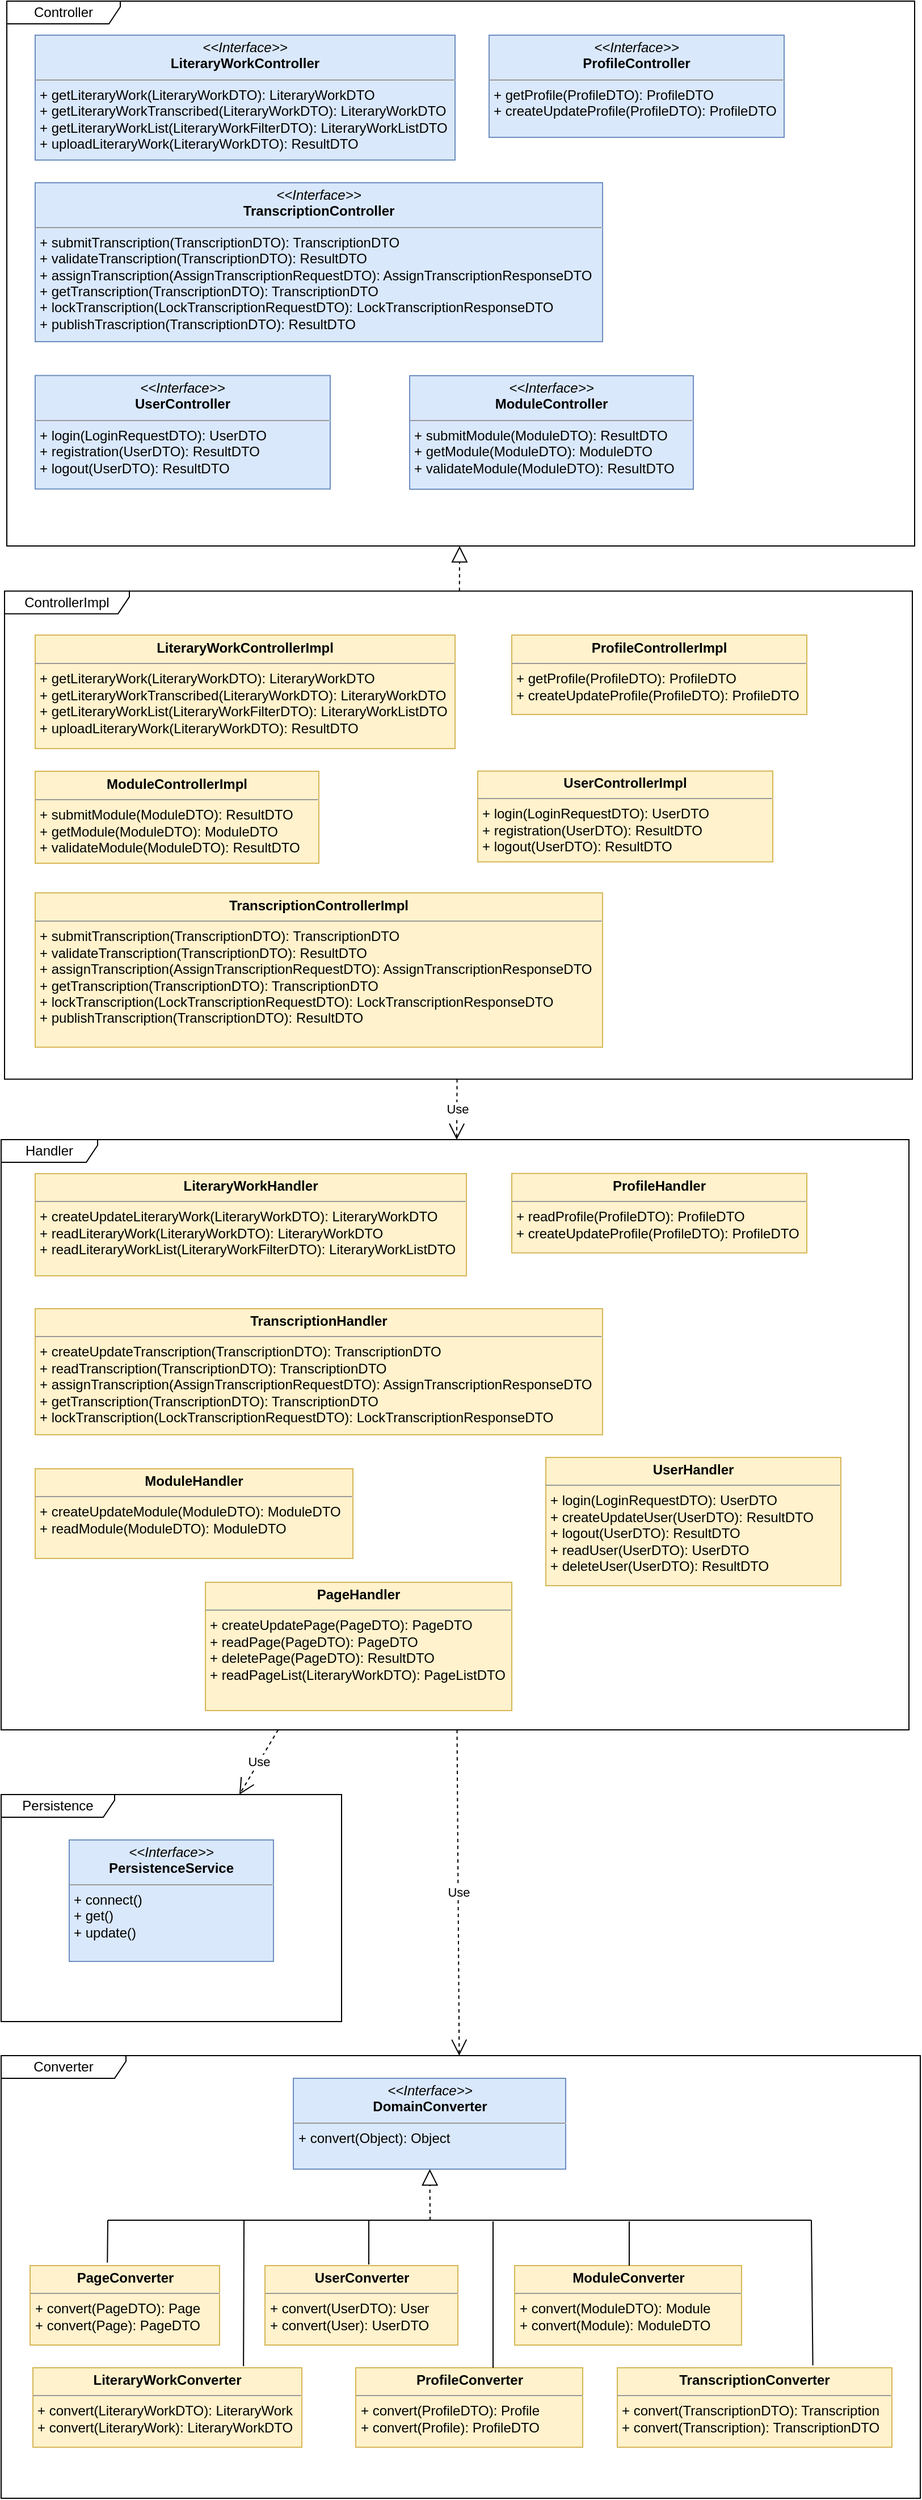 <mxfile version="10.5.8" type="device"><diagram id="q4cFodYw-TBzlHbiW_eS" name="Page-1"><mxGraphModel dx="1010" dy="582" grid="1" gridSize="10" guides="1" tooltips="1" connect="1" arrows="1" fold="1" page="1" pageScale="1" pageWidth="827" pageHeight="1169" math="0" shadow="0"><root><mxCell id="0"/><mxCell id="1" parent="0"/><mxCell id="9nqBZvQwRrFpqeL6nFMv-11" value="&lt;p style=&quot;margin: 0px ; margin-top: 4px ; text-align: center&quot;&gt;&lt;i&gt;&amp;lt;&amp;lt;Interface&amp;gt;&amp;gt;&lt;/i&gt;&lt;br&gt;&lt;b&gt;LiteraryWorkController&lt;/b&gt;&lt;/p&gt;&lt;hr size=&quot;1&quot;&gt;&lt;p style=&quot;margin: 0px ; margin-left: 4px&quot;&gt;+ getLiteraryWork(LiteraryWorkDTO): LiteraryWorkDTO&lt;br&gt;+ getLiteraryWorkTranscribed(LiteraryWorkDTO): LiteraryWorkDTO&lt;/p&gt;&lt;p style=&quot;margin: 0px ; margin-left: 4px&quot;&gt;+ getLiteraryWorkList(LiteraryWorkFilterDTO): LiteraryWorkListDTO&lt;/p&gt;&lt;p style=&quot;margin: 0px ; margin-left: 4px&quot;&gt;+&amp;nbsp;uploadLiteraryWork(LiteraryWorkDTO):&amp;nbsp;ResultDTO&lt;/p&gt;&lt;p&gt;&lt;br&gt;&lt;/p&gt;" style="verticalAlign=top;align=left;overflow=fill;fontSize=12;fontFamily=Helvetica;html=1;fillColor=#dae8fc;strokeColor=#6c8ebf;" parent="1" vertex="1"><mxGeometry x="40" y="50" width="370" height="110" as="geometry"/></mxCell><mxCell id="9nqBZvQwRrFpqeL6nFMv-12" value="&lt;p style=&quot;margin: 0px ; margin-top: 4px ; text-align: center&quot;&gt;&lt;b&gt;LiteraryWorkControllerImpl&lt;/b&gt;&lt;/p&gt;&lt;hr size=&quot;1&quot;&gt;&lt;p style=&quot;margin: 0px ; margin-left: 4px&quot;&gt;&lt;span&gt;+ getLiteraryWork(LiteraryWorkDTO): LiteraryWorkDTO&lt;/span&gt;&lt;/p&gt;&lt;p style=&quot;margin: 0px ; margin-left: 4px&quot;&gt;+ getLiteraryWorkTranscribed(LiteraryWorkDTO): LiteraryWorkDTO&lt;span&gt;&lt;br&gt;&lt;/span&gt;&lt;/p&gt;&lt;p style=&quot;margin: 0px ; margin-left: 4px&quot;&gt;&lt;span&gt;+ getLiteraryWorkList(LiteraryWorkFilterDTO): LiteraryWorkListDTO&lt;/span&gt;&lt;/p&gt;&lt;p style=&quot;margin: 0px ; margin-left: 4px&quot;&gt;&lt;span&gt;+&amp;nbsp;uploadLiteraryWork(LiteraryWorkDTO):&amp;nbsp;ResultDTO&lt;/span&gt;&lt;/p&gt;&lt;div&gt;&lt;span&gt;&lt;br&gt;&lt;/span&gt;&lt;/div&gt;&lt;div&gt;&lt;span&gt;&lt;br&gt;&lt;/span&gt;&lt;/div&gt;&lt;p&gt;&lt;span&gt;&lt;br&gt;&lt;/span&gt;&lt;/p&gt;&lt;p&gt;&lt;span&gt;&lt;br&gt;&lt;/span&gt;&lt;/p&gt;&lt;p&gt;&lt;span&gt;&lt;br&gt;&lt;/span&gt;&lt;/p&gt;&lt;p&gt;&lt;br&gt;&lt;/p&gt;&lt;p&gt;&lt;br&gt;&lt;/p&gt;&lt;p&gt;&lt;br&gt;&lt;/p&gt;" style="verticalAlign=top;align=left;overflow=fill;fontSize=12;fontFamily=Helvetica;html=1;fillColor=#fff2cc;strokeColor=#d6b656;" parent="1" vertex="1"><mxGeometry x="40" y="578.5" width="370" height="100" as="geometry"/></mxCell><mxCell id="9nqBZvQwRrFpqeL6nFMv-14" value="&lt;p style=&quot;margin: 0px ; margin-top: 4px ; text-align: center&quot;&gt;&lt;i&gt;&amp;lt;&amp;lt;Interface&amp;gt;&amp;gt;&lt;/i&gt;&lt;br&gt;&lt;b&gt;ProfileController&lt;/b&gt;&lt;/p&gt;&lt;hr size=&quot;1&quot;&gt;&lt;p style=&quot;margin: 0px ; margin-left: 4px&quot;&gt;+ getProfile(ProfileDTO): ProfileDTO&lt;br&gt;+ createUpdateProfile(ProfileDTO): ProfileDTO&lt;/p&gt;&lt;p&gt;&lt;br&gt;&lt;/p&gt;" style="verticalAlign=top;align=left;overflow=fill;fontSize=12;fontFamily=Helvetica;html=1;fillColor=#dae8fc;strokeColor=#6c8ebf;" parent="1" vertex="1"><mxGeometry x="440" y="50" width="260" height="90" as="geometry"/></mxCell><mxCell id="9nqBZvQwRrFpqeL6nFMv-15" value="&lt;p style=&quot;margin: 0px ; margin-top: 4px ; text-align: center&quot;&gt;&lt;b&gt;ProfileControllerImpl&lt;/b&gt;&lt;/p&gt;&lt;hr size=&quot;1&quot;&gt;&lt;p style=&quot;margin: 0px ; margin-left: 4px&quot;&gt;+ getProfile(ProfileDTO): ProfileDTO&lt;br&gt;+ createUpdateProfile(ProfileDTO): ProfileDTO&lt;/p&gt;&lt;div&gt;&lt;span&gt;&lt;br&gt;&lt;/span&gt;&lt;/div&gt;&lt;div&gt;&lt;span&gt;&lt;br&gt;&lt;/span&gt;&lt;/div&gt;&lt;p&gt;&lt;span&gt;&lt;br&gt;&lt;/span&gt;&lt;/p&gt;&lt;p&gt;&lt;span&gt;&lt;br&gt;&lt;/span&gt;&lt;/p&gt;&lt;p&gt;&lt;span&gt;&lt;br&gt;&lt;/span&gt;&lt;/p&gt;&lt;p&gt;&lt;br&gt;&lt;/p&gt;&lt;p&gt;&lt;br&gt;&lt;/p&gt;&lt;p&gt;&lt;br&gt;&lt;/p&gt;" style="verticalAlign=top;align=left;overflow=fill;fontSize=12;fontFamily=Helvetica;html=1;fillColor=#fff2cc;strokeColor=#d6b656;" parent="1" vertex="1"><mxGeometry x="460" y="578.5" width="260" height="70" as="geometry"/></mxCell><mxCell id="9nqBZvQwRrFpqeL6nFMv-17" value="&lt;p style=&quot;margin: 0px ; margin-top: 4px ; text-align: center&quot;&gt;&lt;i&gt;&amp;lt;&amp;lt;Interface&amp;gt;&amp;gt;&lt;/i&gt;&lt;br&gt;&lt;b&gt;TranscriptionController&lt;/b&gt;&lt;/p&gt;&lt;hr size=&quot;1&quot;&gt;&lt;p style=&quot;margin: 0px ; margin-left: 4px&quot;&gt;+ submitTranscription(TranscriptionDTO): TranscriptionDTO&lt;br&gt;+ validateTranscription(TranscriptionDTO): ResultDTO&lt;/p&gt;&lt;p style=&quot;margin: 0px ; margin-left: 4px&quot;&gt;+ assignTranscription(AssignTranscriptionRequestDTO): AssignTranscriptionResponseDTO&lt;/p&gt;&lt;p style=&quot;margin: 0px ; margin-left: 4px&quot;&gt;+&amp;nbsp;getTranscription(TranscriptionDTO): TranscriptionDTO&lt;/p&gt;&lt;p style=&quot;margin: 0px ; margin-left: 4px&quot;&gt;+&amp;nbsp;lockTranscription(LockTranscriptionRequestDTO):&amp;nbsp;LockTranscriptionResponseDTO&lt;/p&gt;&lt;p style=&quot;margin: 0px ; margin-left: 4px&quot;&gt;+&amp;nbsp;publishTrascription(TranscriptionDTO): ResultDTO&lt;/p&gt;&lt;p style=&quot;margin: 0px ; margin-left: 4px&quot;&gt;&lt;br&gt;&lt;/p&gt;&lt;p&gt;&lt;br&gt;&lt;/p&gt;&lt;p&gt;&lt;br&gt;&lt;/p&gt;&lt;p&gt;&lt;br&gt;&lt;/p&gt;&lt;p&gt;&lt;br&gt;&lt;/p&gt;" style="verticalAlign=top;align=left;overflow=fill;fontSize=12;fontFamily=Helvetica;html=1;fillColor=#dae8fc;strokeColor=#6c8ebf;" parent="1" vertex="1"><mxGeometry x="40" y="180" width="500" height="140" as="geometry"/></mxCell><mxCell id="9nqBZvQwRrFpqeL6nFMv-18" value="&lt;p style=&quot;margin: 0px ; margin-top: 4px ; text-align: center&quot;&gt;&lt;b&gt;TranscriptionControllerImpl&lt;/b&gt;&lt;/p&gt;&lt;hr size=&quot;1&quot;&gt;&lt;p style=&quot;margin: 0px ; margin-left: 4px&quot;&gt;&lt;span&gt;+&amp;nbsp;&lt;/span&gt;submitTranscription(TranscriptionDTO)&lt;span&gt;: TranscriptionDTO&lt;/span&gt;&lt;/p&gt;&lt;p style=&quot;margin: 0px ; margin-left: 4px&quot;&gt;+ validateTranscription(TranscriptionDTO): ResultDTO&lt;span&gt;&lt;br&gt;&lt;/span&gt;&lt;/p&gt;&lt;p style=&quot;margin: 0px ; margin-left: 4px&quot;&gt;&lt;span&gt;+&amp;nbsp;&lt;/span&gt;assignTranscription(AssignTranscriptionRequestDTO): AssignTranscriptionResponse&lt;span&gt;DTO&lt;/span&gt;&lt;/p&gt;&lt;p style=&quot;margin: 0px ; margin-left: 4px&quot;&gt;&lt;span&gt;+&amp;nbsp;&lt;/span&gt;getTranscription(TranscriptionDTO): Transcription&lt;span&gt;DTO&lt;/span&gt;&lt;/p&gt;&lt;p style=&quot;margin: 0px ; margin-left: 4px&quot;&gt;&lt;span&gt;+ lockTranscription(LockTranscriptionRequestDTO&lt;/span&gt;&lt;span&gt;): LockTranscriptionResponseDTO&lt;/span&gt;&lt;/p&gt;&lt;p style=&quot;margin: 0px ; margin-left: 4px&quot;&gt;&lt;span&gt;+ publishTranscription(TranscriptionDTO): ResultDTO&lt;/span&gt;&lt;/p&gt;&lt;p&gt;&lt;span&gt;&lt;br&gt;&lt;/span&gt;&lt;/p&gt;&lt;div&gt;&lt;span&gt;&lt;br&gt;&lt;/span&gt;&lt;/div&gt;&lt;div&gt;&lt;span&gt;&lt;br&gt;&lt;/span&gt;&lt;/div&gt;&lt;p&gt;&lt;span&gt;&lt;br&gt;&lt;/span&gt;&lt;/p&gt;&lt;p&gt;&lt;span&gt;&lt;br&gt;&lt;/span&gt;&lt;/p&gt;&lt;p&gt;&lt;span&gt;&lt;br&gt;&lt;/span&gt;&lt;/p&gt;&lt;p&gt;&lt;br&gt;&lt;/p&gt;&lt;p&gt;&lt;br&gt;&lt;/p&gt;&lt;p&gt;&lt;br&gt;&lt;/p&gt;" style="verticalAlign=top;align=left;overflow=fill;fontSize=12;fontFamily=Helvetica;html=1;fillColor=#fff2cc;strokeColor=#d6b656;" parent="1" vertex="1"><mxGeometry x="40" y="805.6" width="500" height="136" as="geometry"/></mxCell><mxCell id="9nqBZvQwRrFpqeL6nFMv-20" value="&lt;p style=&quot;margin: 0px ; margin-top: 4px ; text-align: center&quot;&gt;&lt;i&gt;&amp;lt;&amp;lt;Interface&amp;gt;&amp;gt;&lt;/i&gt;&lt;br&gt;&lt;b&gt;ModuleController&lt;/b&gt;&lt;/p&gt;&lt;hr size=&quot;1&quot;&gt;&lt;p style=&quot;margin: 0px ; margin-left: 4px&quot;&gt;+ submitModule(ModuleDTO):&amp;nbsp;ResultDTO&lt;br&gt;+ getModule(ModuleDTO): ModuleDTO&lt;/p&gt;&lt;p style=&quot;margin: 0px ; margin-left: 4px&quot;&gt;+ validateModule(ModuleDTO): ResultDTO&lt;/p&gt;&lt;p&gt;&lt;br&gt;&lt;/p&gt;" style="verticalAlign=top;align=left;overflow=fill;fontSize=12;fontFamily=Helvetica;html=1;fillColor=#dae8fc;strokeColor=#6c8ebf;" parent="1" vertex="1"><mxGeometry x="370" y="350" width="250" height="100" as="geometry"/></mxCell><mxCell id="9nqBZvQwRrFpqeL6nFMv-21" value="&lt;p style=&quot;margin: 0px ; margin-top: 4px ; text-align: center&quot;&gt;&lt;b&gt;ModuleControllerImpl&lt;/b&gt;&lt;/p&gt;&lt;hr size=&quot;1&quot;&gt;&lt;p style=&quot;margin: 0px ; margin-left: 4px&quot;&gt;&lt;span&gt;+ submitModule(ModuleDTO): ResultDTO&lt;/span&gt;&lt;/p&gt;&lt;p style=&quot;margin: 0px ; margin-left: 4px&quot;&gt;&lt;span&gt;+ getModule(ModuleDTO): ModuleDTO&lt;/span&gt;&lt;/p&gt;&lt;p style=&quot;margin: 0px ; margin-left: 4px&quot;&gt;&lt;span&gt;+ validateModule(ModuleDTO): ResultDTO&lt;/span&gt;&lt;/p&gt;&lt;div&gt;&lt;span&gt;&lt;br&gt;&lt;/span&gt;&lt;/div&gt;&lt;div&gt;&lt;span&gt;&lt;br&gt;&lt;/span&gt;&lt;/div&gt;&lt;p&gt;&lt;span&gt;&lt;br&gt;&lt;/span&gt;&lt;/p&gt;&lt;p&gt;&lt;span&gt;&lt;br&gt;&lt;/span&gt;&lt;/p&gt;&lt;p&gt;&lt;span&gt;&lt;br&gt;&lt;/span&gt;&lt;/p&gt;&lt;p&gt;&lt;br&gt;&lt;/p&gt;&lt;p&gt;&lt;br&gt;&lt;/p&gt;&lt;p&gt;&lt;br&gt;&lt;/p&gt;" style="verticalAlign=top;align=left;overflow=fill;fontSize=12;fontFamily=Helvetica;html=1;fillColor=#fff2cc;strokeColor=#d6b656;" parent="1" vertex="1"><mxGeometry x="40" y="698.5" width="250" height="81" as="geometry"/></mxCell><mxCell id="9nqBZvQwRrFpqeL6nFMv-23" value="&lt;p style=&quot;margin: 0px ; margin-top: 4px ; text-align: center&quot;&gt;&lt;i&gt;&amp;lt;&amp;lt;Interface&amp;gt;&amp;gt;&lt;/i&gt;&lt;br&gt;&lt;b&gt;UserController&lt;/b&gt;&lt;/p&gt;&lt;hr size=&quot;1&quot;&gt;&lt;p style=&quot;margin: 0px ; margin-left: 4px&quot;&gt;+ login(LoginRequestDTO): UserDTO&lt;br&gt;+ registration(UserDTO): ResultDTO&lt;/p&gt;&lt;p style=&quot;margin: 0px ; margin-left: 4px&quot;&gt;+ logout(UserDTO): ResultDTO&lt;/p&gt;&lt;p&gt;&lt;br&gt;&lt;/p&gt;" style="verticalAlign=top;align=left;overflow=fill;fontSize=12;fontFamily=Helvetica;html=1;fillColor=#dae8fc;strokeColor=#6c8ebf;" parent="1" vertex="1"><mxGeometry x="40" y="349.8" width="260" height="100" as="geometry"/></mxCell><mxCell id="9nqBZvQwRrFpqeL6nFMv-24" value="&lt;p style=&quot;margin: 0px ; margin-top: 4px ; text-align: center&quot;&gt;&lt;b&gt;UserControllerImpl&lt;/b&gt;&lt;/p&gt;&lt;hr size=&quot;1&quot;&gt;&lt;p style=&quot;margin: 0px ; margin-left: 4px&quot;&gt;&lt;span&gt;+ login(&lt;/span&gt;LoginRequestDTO&lt;span&gt;): UserDTO&lt;/span&gt;&lt;/p&gt;&lt;p style=&quot;margin: 0px ; margin-left: 4px&quot;&gt;&lt;span&gt;+ registration(UserDTO): ResultDTO&lt;/span&gt;&lt;/p&gt;&lt;p style=&quot;margin: 0px ; margin-left: 4px&quot;&gt;&lt;span&gt;+ logout(UserDTO): ResultDTO&lt;/span&gt;&lt;/p&gt;&lt;div&gt;&lt;span&gt;&lt;br&gt;&lt;/span&gt;&lt;/div&gt;&lt;div&gt;&lt;span&gt;&lt;br&gt;&lt;/span&gt;&lt;/div&gt;&lt;p&gt;&lt;span&gt;&lt;br&gt;&lt;/span&gt;&lt;/p&gt;&lt;p&gt;&lt;span&gt;&lt;br&gt;&lt;/span&gt;&lt;/p&gt;&lt;p&gt;&lt;span&gt;&lt;br&gt;&lt;/span&gt;&lt;/p&gt;&lt;p&gt;&lt;br&gt;&lt;/p&gt;&lt;p&gt;&lt;br&gt;&lt;/p&gt;&lt;p&gt;&lt;br&gt;&lt;/p&gt;" style="verticalAlign=top;align=left;overflow=fill;fontSize=12;fontFamily=Helvetica;html=1;fillColor=#fff2cc;strokeColor=#d6b656;" parent="1" vertex="1"><mxGeometry x="430" y="698.3" width="260" height="80" as="geometry"/></mxCell><mxCell id="9nqBZvQwRrFpqeL6nFMv-28" value="Controller" style="shape=umlFrame;whiteSpace=wrap;html=1;width=100;height=20;" parent="1" vertex="1"><mxGeometry x="15" y="20" width="800" height="480" as="geometry"/></mxCell><mxCell id="9nqBZvQwRrFpqeL6nFMv-29" value="ControllerImpl" style="shape=umlFrame;whiteSpace=wrap;html=1;width=110;height=20;" parent="1" vertex="1"><mxGeometry x="13" y="539.8" width="800" height="430" as="geometry"/></mxCell><mxCell id="9nqBZvQwRrFpqeL6nFMv-30" value="" style="endArrow=block;dashed=1;endFill=0;endSize=12;html=1;" parent="1" source="9nqBZvQwRrFpqeL6nFMv-29" target="9nqBZvQwRrFpqeL6nFMv-28" edge="1"><mxGeometry width="160" relative="1" as="geometry"><mxPoint x="340" y="520" as="sourcePoint"/><mxPoint x="500" y="520" as="targetPoint"/></mxGeometry></mxCell><mxCell id="YDSBDReVMTlkqqa4Y8eN-1" value="&lt;p style=&quot;margin: 0px ; margin-top: 4px ; text-align: center&quot;&gt;&lt;b&gt;LiteraryWorkHandler&lt;/b&gt;&lt;/p&gt;&lt;hr size=&quot;1&quot;&gt;&lt;p style=&quot;margin: 0px ; margin-left: 4px&quot;&gt;&lt;span&gt;+ createUpdateLiteraryWork(LiteraryWorkDTO): LiteraryWorkDTO&lt;/span&gt;&lt;/p&gt;&lt;p style=&quot;margin: 0px ; margin-left: 4px&quot;&gt;+ readLiteraryWork(LiteraryWorkDTO): LiteraryWorkDTO&lt;span&gt;&lt;br&gt;&lt;/span&gt;&lt;/p&gt;&lt;p style=&quot;margin: 0px ; margin-left: 4px&quot;&gt;&lt;span&gt;+ readLiteraryWorkList(LiteraryWorkFilterDTO): LiteraryWorkListDTO&lt;/span&gt;&lt;/p&gt;&lt;p&gt;&lt;br&gt;&lt;/p&gt;" style="verticalAlign=top;align=left;overflow=fill;fontSize=12;fontFamily=Helvetica;html=1;fillColor=#fff2cc;strokeColor=#d6b656;" parent="1" vertex="1"><mxGeometry x="40" y="1053" width="380" height="90" as="geometry"/></mxCell><mxCell id="YDSBDReVMTlkqqa4Y8eN-3" value="&lt;p style=&quot;margin: 0px ; margin-top: 4px ; text-align: center&quot;&gt;&lt;b&gt;ProfileHandler&lt;/b&gt;&lt;/p&gt;&lt;hr size=&quot;1&quot;&gt;&lt;p style=&quot;margin: 0px ; margin-left: 4px&quot;&gt;+ readProfile(ProfileDTO): ProfileDTO&lt;br&gt;+ createUpdateProfile(ProfileDTO): ProfileDTO&lt;/p&gt;" style="verticalAlign=top;align=left;overflow=fill;fontSize=12;fontFamily=Helvetica;html=1;fillColor=#fff2cc;strokeColor=#d6b656;" parent="1" vertex="1"><mxGeometry x="460" y="1052.8" width="260" height="70" as="geometry"/></mxCell><mxCell id="YDSBDReVMTlkqqa4Y8eN-4" value="&lt;p style=&quot;margin: 0px ; margin-top: 4px ; text-align: center&quot;&gt;&lt;b&gt;TranscriptionHandler&lt;/b&gt;&lt;/p&gt;&lt;hr size=&quot;1&quot;&gt;&lt;p style=&quot;margin: 0px ; margin-left: 4px&quot;&gt;&lt;span&gt;+ createUpdate&lt;/span&gt;Transcription(TranscriptionDTO)&lt;span&gt;: TranscriptionDTO&lt;/span&gt;&lt;/p&gt;&lt;p style=&quot;margin: 0px ; margin-left: 4px&quot;&gt;+ readTranscription(TranscriptionDTO): TranscriptionDTO&lt;/p&gt;&lt;p style=&quot;margin: 0px ; margin-left: 4px&quot;&gt;&lt;span&gt;+&amp;nbsp;&lt;/span&gt;&lt;span&gt;assignTranscription(AssignTranscriptionRequestDTO): AssignTranscriptionResponse&lt;/span&gt;&lt;span&gt;DTO&lt;/span&gt;&lt;/p&gt;&lt;p style=&quot;margin: 0px ; margin-left: 4px&quot;&gt;&lt;span&gt;+&amp;nbsp;&lt;/span&gt;&lt;span&gt;getTranscription(TranscriptionDTO): Transcription&lt;/span&gt;&lt;span&gt;DTO&lt;/span&gt;&lt;/p&gt;&lt;p style=&quot;margin: 0px ; margin-left: 4px&quot;&gt;&lt;span&gt;+ lockTranscription(LockTranscriptionRequestDTO&lt;/span&gt;&lt;span&gt;): LockTranscriptionResponseDTO&lt;/span&gt;&lt;/p&gt;&lt;p&gt;&lt;span&gt;&lt;br&gt;&lt;/span&gt;&lt;/p&gt;&lt;p&gt;&lt;br&gt;&lt;/p&gt;&lt;p&gt;&lt;br&gt;&lt;/p&gt;&lt;p&gt;&lt;br&gt;&lt;/p&gt;" style="verticalAlign=top;align=left;overflow=fill;fontSize=12;fontFamily=Helvetica;html=1;fillColor=#fff2cc;strokeColor=#d6b656;" parent="1" vertex="1"><mxGeometry x="40" y="1172" width="500" height="111" as="geometry"/></mxCell><mxCell id="YDSBDReVMTlkqqa4Y8eN-5" value="&lt;p style=&quot;margin: 0px ; margin-top: 4px ; text-align: center&quot;&gt;&lt;b&gt;ModuleHandler&lt;/b&gt;&lt;/p&gt;&lt;hr size=&quot;1&quot;&gt;&lt;p style=&quot;margin: 0px ; margin-left: 4px&quot;&gt;&lt;span&gt;+ createUpdateModule(ModuleDTO): ModuleDTO&lt;/span&gt;&lt;/p&gt;&lt;p style=&quot;margin: 0px ; margin-left: 4px&quot;&gt;&lt;span&gt;+ readModule(ModuleDTO): ModuleDTO&lt;/span&gt;&lt;/p&gt;&lt;p&gt;&lt;br&gt;&lt;/p&gt;&lt;p&gt;&lt;br&gt;&lt;/p&gt;" style="verticalAlign=top;align=left;overflow=fill;fontSize=12;fontFamily=Helvetica;html=1;fillColor=#fff2cc;strokeColor=#d6b656;" parent="1" vertex="1"><mxGeometry x="40" y="1313" width="280" height="79" as="geometry"/></mxCell><mxCell id="YDSBDReVMTlkqqa4Y8eN-6" value="&lt;p style=&quot;margin: 0px ; margin-top: 4px ; text-align: center&quot;&gt;&lt;b&gt;UserHandler&lt;/b&gt;&lt;/p&gt;&lt;hr size=&quot;1&quot;&gt;&lt;p style=&quot;margin: 0px ; margin-left: 4px&quot;&gt;&lt;span&gt;+ login(&lt;/span&gt;LoginRequestDTO&lt;span&gt;): UserDTO&lt;/span&gt;&lt;/p&gt;&lt;p style=&quot;margin: 0px ; margin-left: 4px&quot;&gt;&lt;span&gt;+ createUpdateUser(UserDTO): ResultDTO&lt;/span&gt;&lt;/p&gt;&lt;p style=&quot;margin: 0px ; margin-left: 4px&quot;&gt;&lt;span&gt;+ logout(UserDTO): ResultDTO&lt;/span&gt;&lt;/p&gt;&lt;p style=&quot;margin: 0px ; margin-left: 4px&quot;&gt;&lt;span&gt;+ readUser(UserDTO): UserDTO&lt;/span&gt;&lt;/p&gt;&lt;p style=&quot;margin: 0px ; margin-left: 4px&quot;&gt;&lt;span&gt;+ deleteUser(UserDTO): ResultDTO&lt;/span&gt;&lt;/p&gt;&lt;p&gt;&lt;br&gt;&lt;/p&gt;" style="verticalAlign=top;align=left;overflow=fill;fontSize=12;fontFamily=Helvetica;html=1;fillColor=#fff2cc;strokeColor=#d6b656;" parent="1" vertex="1"><mxGeometry x="490" y="1303" width="260" height="113" as="geometry"/></mxCell><mxCell id="YDSBDReVMTlkqqa4Y8eN-7" value="&lt;p style=&quot;margin: 0px ; margin-top: 4px ; text-align: center&quot;&gt;&lt;b&gt;PageHandler&lt;/b&gt;&lt;/p&gt;&lt;hr size=&quot;1&quot;&gt;&lt;p style=&quot;margin: 0px ; margin-left: 4px&quot;&gt;&lt;span&gt;+ createUpdatePage(PageDTO): PageDTO&lt;/span&gt;&lt;br&gt;&lt;/p&gt;&lt;p style=&quot;margin: 0px ; margin-left: 4px&quot;&gt;&lt;span&gt;+ readPage(PageDTO): PageDTO&lt;/span&gt;&lt;/p&gt;&lt;p style=&quot;margin: 0px ; margin-left: 4px&quot;&gt;&lt;span&gt;+ deletePage(PageDTO): ResultDTO&lt;/span&gt;&lt;/p&gt;&lt;p style=&quot;margin: 0px ; margin-left: 4px&quot;&gt;&lt;span&gt;+ readPageList(LiteraryWorkDTO): PageListDTO&lt;/span&gt;&lt;/p&gt;&lt;p&gt;&lt;br&gt;&lt;/p&gt;" style="verticalAlign=top;align=left;overflow=fill;fontSize=12;fontFamily=Helvetica;html=1;fillColor=#fff2cc;strokeColor=#d6b656;" parent="1" vertex="1"><mxGeometry x="190" y="1413" width="270" height="113" as="geometry"/></mxCell><mxCell id="YDSBDReVMTlkqqa4Y8eN-8" value="Handler" style="shape=umlFrame;whiteSpace=wrap;html=1;width=85;height=20;" parent="1" vertex="1"><mxGeometry x="10" y="1023" width="800" height="520" as="geometry"/></mxCell><mxCell id="YDSBDReVMTlkqqa4Y8eN-9" value="Use" style="endArrow=open;endSize=12;dashed=1;html=1;" parent="1" source="9nqBZvQwRrFpqeL6nFMv-29" target="YDSBDReVMTlkqqa4Y8eN-8" edge="1"><mxGeometry width="160" relative="1" as="geometry"><mxPoint x="300" y="1000" as="sourcePoint"/><mxPoint x="460" y="1000" as="targetPoint"/></mxGeometry></mxCell><mxCell id="H2dUI9dXiU7TDnAdC6QU-1" value="&lt;p style=&quot;margin: 0px ; margin-top: 4px ; text-align: center&quot;&gt;&lt;i&gt;&amp;lt;&amp;lt;Interface&amp;gt;&amp;gt;&lt;/i&gt;&lt;br&gt;&lt;b&gt;PersistenceService&lt;/b&gt;&lt;/p&gt;&lt;hr size=&quot;1&quot;&gt;&lt;p style=&quot;margin: 0px ; margin-left: 4px&quot;&gt;+ connect()&lt;br&gt;+ get()&lt;/p&gt;&lt;p style=&quot;margin: 0px ; margin-left: 4px&quot;&gt;+ update()&lt;/p&gt;" style="verticalAlign=top;align=left;overflow=fill;fontSize=12;fontFamily=Helvetica;html=1;fillColor=#dae8fc;strokeColor=#6c8ebf;" vertex="1" parent="1"><mxGeometry x="70" y="1640" width="180" height="107" as="geometry"/></mxCell><mxCell id="H2dUI9dXiU7TDnAdC6QU-2" value="Use" style="endArrow=open;endSize=12;dashed=1;html=1;" edge="1" parent="1" source="YDSBDReVMTlkqqa4Y8eN-8" target="H2dUI9dXiU7TDnAdC6QU-3"><mxGeometry width="160" relative="1" as="geometry"><mxPoint x="90" y="1580" as="sourcePoint"/><mxPoint x="260" y="1590" as="targetPoint"/></mxGeometry></mxCell><mxCell id="H2dUI9dXiU7TDnAdC6QU-3" value="Persistence" style="shape=umlFrame;whiteSpace=wrap;html=1;width=100;height=20;" vertex="1" parent="1"><mxGeometry x="10" y="1600" width="300" height="200" as="geometry"/></mxCell><mxCell id="H2dUI9dXiU7TDnAdC6QU-4" value="&lt;p style=&quot;margin: 0px ; margin-top: 4px ; text-align: center&quot;&gt;&lt;i&gt;&amp;lt;&amp;lt;Interface&amp;gt;&amp;gt;&lt;/i&gt;&lt;br&gt;&lt;b&gt;DomainConverter&lt;/b&gt;&lt;/p&gt;&lt;hr size=&quot;1&quot;&gt;&lt;p style=&quot;margin: 0px ; margin-left: 4px&quot;&gt;+ convert(Object): Object&lt;br&gt;&lt;/p&gt;" style="verticalAlign=top;align=left;overflow=fill;fontSize=12;fontFamily=Helvetica;html=1;fillColor=#dae8fc;strokeColor=#6c8ebf;" vertex="1" parent="1"><mxGeometry x="267.5" y="1850" width="240" height="80" as="geometry"/></mxCell><mxCell id="H2dUI9dXiU7TDnAdC6QU-5" value="&lt;p style=&quot;margin: 0px ; margin-top: 4px ; text-align: center&quot;&gt;&lt;b&gt;PageConverter&lt;/b&gt;&lt;/p&gt;&lt;hr size=&quot;1&quot;&gt;&lt;p style=&quot;margin: 0px ; margin-left: 4px&quot;&gt;+ convert(PageDTO): Page&lt;/p&gt;&lt;p style=&quot;margin: 0px ; margin-left: 4px&quot;&gt;+ convert(Page): PageDTO&lt;/p&gt;" style="verticalAlign=top;align=left;overflow=fill;fontSize=12;fontFamily=Helvetica;html=1;fillColor=#fff2cc;strokeColor=#d6b656;" vertex="1" parent="1"><mxGeometry x="35.5" y="2015" width="167" height="70" as="geometry"/></mxCell><mxCell id="H2dUI9dXiU7TDnAdC6QU-6" value="&lt;p style=&quot;margin: 0px ; margin-top: 4px ; text-align: center&quot;&gt;&lt;b&gt;LiteraryWorkConverter&lt;/b&gt;&lt;/p&gt;&lt;hr size=&quot;1&quot;&gt;&lt;p style=&quot;margin: 0px ; margin-left: 4px&quot;&gt;+ convert(LiteraryWorkDTO): LiteraryWork&lt;/p&gt;&lt;p style=&quot;margin: 0px ; margin-left: 4px&quot;&gt;&lt;span&gt;+ convert(&lt;/span&gt;LiteraryWork&lt;span&gt;): LiteraryWorkDTO&lt;/span&gt;&lt;/p&gt;" style="verticalAlign=top;align=left;overflow=fill;fontSize=12;fontFamily=Helvetica;html=1;fillColor=#fff2cc;strokeColor=#d6b656;" vertex="1" parent="1"><mxGeometry x="38" y="2105" width="237" height="70" as="geometry"/></mxCell><mxCell id="H2dUI9dXiU7TDnAdC6QU-7" value="&lt;p style=&quot;margin: 0px ; margin-top: 4px ; text-align: center&quot;&gt;&lt;b&gt;UserConverter&lt;/b&gt;&lt;/p&gt;&lt;hr size=&quot;1&quot;&gt;&lt;p style=&quot;margin: 0px ; margin-left: 4px&quot;&gt;+ convert(UserDTO): User&lt;/p&gt;&lt;p style=&quot;margin: 0px ; margin-left: 4px&quot;&gt;+ convert(User): UserDTO&lt;/p&gt;" style="verticalAlign=top;align=left;overflow=fill;fontSize=12;fontFamily=Helvetica;html=1;fillColor=#fff2cc;strokeColor=#d6b656;" vertex="1" parent="1"><mxGeometry x="242.5" y="2015" width="170" height="70" as="geometry"/></mxCell><mxCell id="H2dUI9dXiU7TDnAdC6QU-8" value="&lt;p style=&quot;margin: 0px ; margin-top: 4px ; text-align: center&quot;&gt;&lt;b&gt;ModuleConverter&lt;/b&gt;&lt;/p&gt;&lt;hr size=&quot;1&quot;&gt;&lt;p style=&quot;margin: 0px ; margin-left: 4px&quot;&gt;+ convert(ModuleDTO): Module&lt;/p&gt;&lt;p style=&quot;margin: 0px ; margin-left: 4px&quot;&gt;+ convert(Module): ModuleDTO&lt;/p&gt;" style="verticalAlign=top;align=left;overflow=fill;fontSize=12;fontFamily=Helvetica;html=1;fillColor=#fff2cc;strokeColor=#d6b656;" vertex="1" parent="1"><mxGeometry x="462.5" y="2015" width="200" height="70" as="geometry"/></mxCell><mxCell id="H2dUI9dXiU7TDnAdC6QU-9" value="&lt;p style=&quot;margin: 0px ; margin-top: 4px ; text-align: center&quot;&gt;&lt;b&gt;ProfileConverter&lt;/b&gt;&lt;/p&gt;&lt;hr size=&quot;1&quot;&gt;&lt;p style=&quot;margin: 0px ; margin-left: 4px&quot;&gt;+ convert(ProfileDTO): Profile&lt;/p&gt;&lt;p style=&quot;margin: 0px ; margin-left: 4px&quot;&gt;+ convert(Profile): ProfileDTO&lt;/p&gt;" style="verticalAlign=top;align=left;overflow=fill;fontSize=12;fontFamily=Helvetica;html=1;fillColor=#fff2cc;strokeColor=#d6b656;" vertex="1" parent="1"><mxGeometry x="322.5" y="2105" width="200" height="70" as="geometry"/></mxCell><mxCell id="H2dUI9dXiU7TDnAdC6QU-10" value="&lt;p style=&quot;margin: 0px ; margin-top: 4px ; text-align: center&quot;&gt;&lt;b&gt;TranscriptionConverter&lt;/b&gt;&lt;/p&gt;&lt;hr size=&quot;1&quot;&gt;&lt;p style=&quot;margin: 0px ; margin-left: 4px&quot;&gt;+ convert(TranscriptionDTO): Transcription&lt;/p&gt;&lt;p style=&quot;margin: 0px ; margin-left: 4px&quot;&gt;&lt;span&gt;+ convert(&lt;/span&gt;Transcription&lt;span&gt;): TranscriptionDTO&lt;/span&gt;&lt;/p&gt;" style="verticalAlign=top;align=left;overflow=fill;fontSize=12;fontFamily=Helvetica;html=1;fillColor=#fff2cc;strokeColor=#d6b656;" vertex="1" parent="1"><mxGeometry x="553" y="2105" width="242" height="70" as="geometry"/></mxCell><mxCell id="H2dUI9dXiU7TDnAdC6QU-14" value="" style="endArrow=none;html=1;" edge="1" parent="1"><mxGeometry width="50" height="50" relative="1" as="geometry"><mxPoint x="104" y="1975" as="sourcePoint"/><mxPoint x="724" y="1975" as="targetPoint"/></mxGeometry></mxCell><mxCell id="H2dUI9dXiU7TDnAdC6QU-15" value="" style="endArrow=none;html=1;exitX=0.408;exitY=-0.037;exitDx=0;exitDy=0;exitPerimeter=0;" edge="1" parent="1" source="H2dUI9dXiU7TDnAdC6QU-5"><mxGeometry width="50" height="50" relative="1" as="geometry"><mxPoint x="34" y="2005" as="sourcePoint"/><mxPoint x="104" y="1975" as="targetPoint"/></mxGeometry></mxCell><mxCell id="H2dUI9dXiU7TDnAdC6QU-16" value="" style="endArrow=none;html=1;exitX=0.712;exitY=-0.031;exitDx=0;exitDy=0;exitPerimeter=0;" edge="1" parent="1" source="H2dUI9dXiU7TDnAdC6QU-10"><mxGeometry width="50" height="50" relative="1" as="geometry"><mxPoint x="724" y="2065" as="sourcePoint"/><mxPoint x="724" y="1975" as="targetPoint"/></mxGeometry></mxCell><mxCell id="H2dUI9dXiU7TDnAdC6QU-17" value="" style="endArrow=none;html=1;exitX=0.783;exitY=-0.02;exitDx=0;exitDy=0;exitPerimeter=0;" edge="1" parent="1" source="H2dUI9dXiU7TDnAdC6QU-6"><mxGeometry width="50" height="50" relative="1" as="geometry"><mxPoint x="194" y="2035" as="sourcePoint"/><mxPoint x="224" y="1975" as="targetPoint"/></mxGeometry></mxCell><mxCell id="H2dUI9dXiU7TDnAdC6QU-18" value="" style="endArrow=none;html=1;" edge="1" parent="1"><mxGeometry width="50" height="50" relative="1" as="geometry"><mxPoint x="334" y="2014" as="sourcePoint"/><mxPoint x="334" y="1975" as="targetPoint"/></mxGeometry></mxCell><mxCell id="H2dUI9dXiU7TDnAdC6QU-19" value="" style="endArrow=none;html=1;" edge="1" parent="1"><mxGeometry width="50" height="50" relative="1" as="geometry"><mxPoint x="563.5" y="2015" as="sourcePoint"/><mxPoint x="563.5" y="1976" as="targetPoint"/></mxGeometry></mxCell><mxCell id="H2dUI9dXiU7TDnAdC6QU-20" value="" style="endArrow=none;html=1;exitX=0.783;exitY=-0.02;exitDx=0;exitDy=0;exitPerimeter=0;" edge="1" parent="1"><mxGeometry width="50" height="50" relative="1" as="geometry"><mxPoint x="443.5" y="2105" as="sourcePoint"/><mxPoint x="443.5" y="1976" as="targetPoint"/></mxGeometry></mxCell><mxCell id="H2dUI9dXiU7TDnAdC6QU-21" value="" style="endArrow=block;dashed=1;endFill=0;endSize=12;html=1;" edge="1" parent="1" target="H2dUI9dXiU7TDnAdC6QU-4"><mxGeometry width="160" relative="1" as="geometry"><mxPoint x="388" y="1975" as="sourcePoint"/><mxPoint x="464" y="1955" as="targetPoint"/></mxGeometry></mxCell><mxCell id="H2dUI9dXiU7TDnAdC6QU-22" value="Converter" style="shape=umlFrame;whiteSpace=wrap;html=1;width=110;height=20;" vertex="1" parent="1"><mxGeometry x="10" y="1830" width="810" height="390" as="geometry"/></mxCell><mxCell id="H2dUI9dXiU7TDnAdC6QU-23" value="Use" style="endArrow=open;endSize=12;dashed=1;html=1;" edge="1" parent="1" source="YDSBDReVMTlkqqa4Y8eN-8" target="H2dUI9dXiU7TDnAdC6QU-22"><mxGeometry width="160" relative="1" as="geometry"><mxPoint x="460" y="1610" as="sourcePoint"/><mxPoint x="620" y="1610" as="targetPoint"/></mxGeometry></mxCell></root></mxGraphModel></diagram></mxfile>